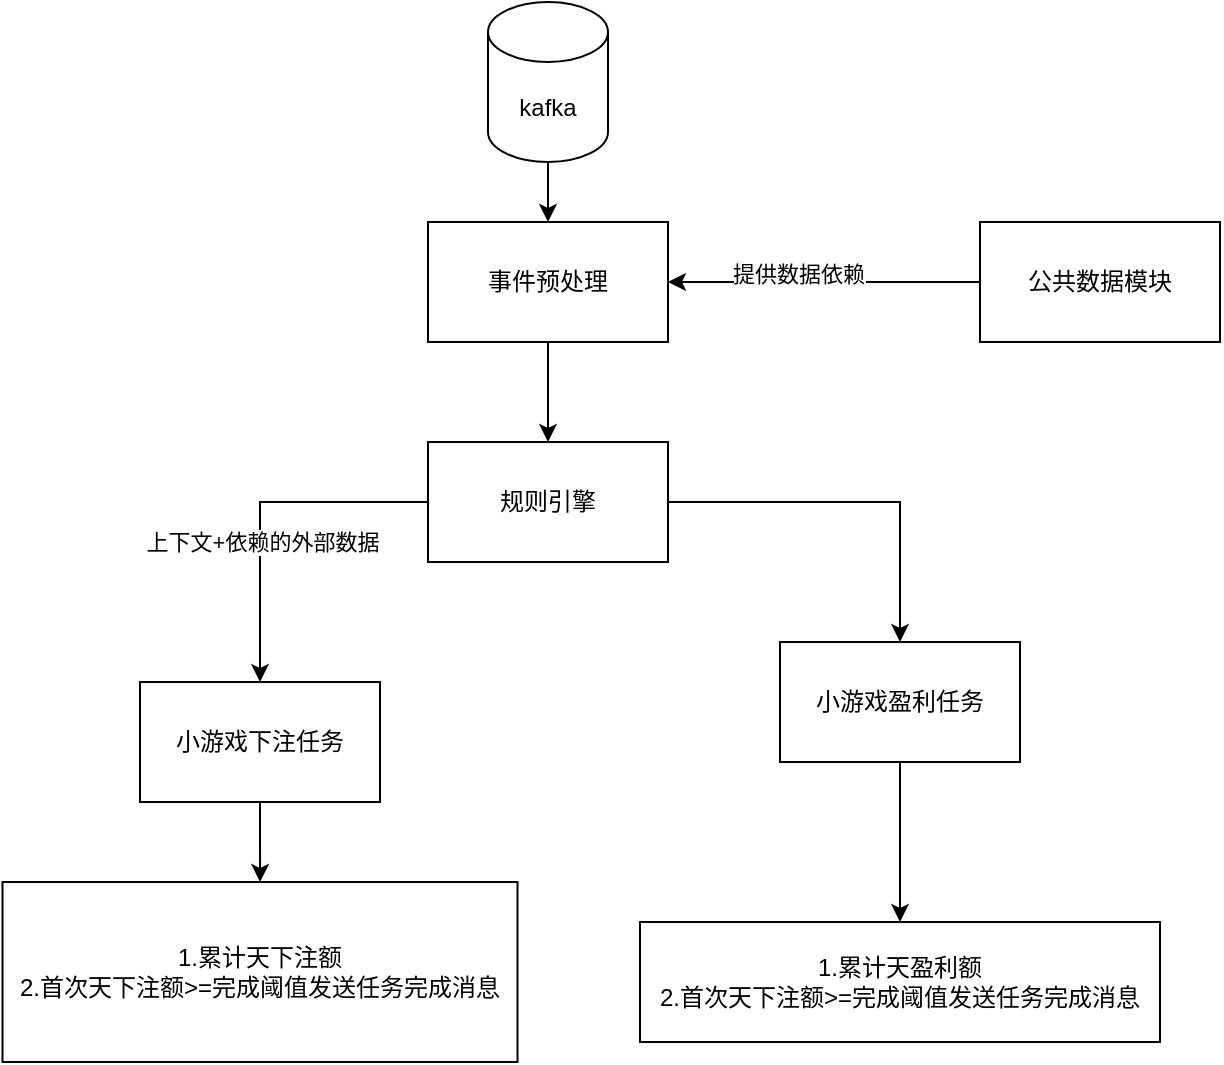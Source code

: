 <mxfile version="21.6.6" type="github">
  <diagram name="第 1 页" id="-mFOCxZfS_cT_lnfD2RP">
    <mxGraphModel dx="1388" dy="1019" grid="1" gridSize="10" guides="1" tooltips="1" connect="1" arrows="1" fold="1" page="1" pageScale="1" pageWidth="827" pageHeight="1169" math="0" shadow="0">
      <root>
        <mxCell id="0" />
        <mxCell id="1" parent="0" />
        <mxCell id="hZOUT8HGUfMjCS3bmT7Y-15" value="" style="edgeStyle=orthogonalEdgeStyle;rounded=0;orthogonalLoop=1;jettySize=auto;html=1;" edge="1" parent="1" source="a8GOypt-1dUs1rcHn5vJ-2" target="hZOUT8HGUfMjCS3bmT7Y-2">
          <mxGeometry relative="1" as="geometry" />
        </mxCell>
        <mxCell id="a8GOypt-1dUs1rcHn5vJ-2" value="kafka" style="shape=cylinder3;whiteSpace=wrap;html=1;boundedLbl=1;backgroundOutline=1;size=15;" parent="1" vertex="1">
          <mxGeometry x="324" y="10" width="60" height="80" as="geometry" />
        </mxCell>
        <mxCell id="a8GOypt-1dUs1rcHn5vJ-10" style="edgeStyle=orthogonalEdgeStyle;rounded=0;orthogonalLoop=1;jettySize=auto;html=1;entryX=0.5;entryY=0;entryDx=0;entryDy=0;" parent="1" source="a8GOypt-1dUs1rcHn5vJ-3" target="a8GOypt-1dUs1rcHn5vJ-5" edge="1">
          <mxGeometry relative="1" as="geometry" />
        </mxCell>
        <mxCell id="a8GOypt-1dUs1rcHn5vJ-11" value="上下文+依赖的外部数据" style="edgeLabel;html=1;align=center;verticalAlign=middle;resizable=0;points=[];" parent="a8GOypt-1dUs1rcHn5vJ-10" vertex="1" connectable="0">
          <mxGeometry x="0.187" y="1" relative="1" as="geometry">
            <mxPoint as="offset" />
          </mxGeometry>
        </mxCell>
        <mxCell id="a8GOypt-1dUs1rcHn5vJ-14" style="edgeStyle=orthogonalEdgeStyle;rounded=0;orthogonalLoop=1;jettySize=auto;html=1;entryX=0.5;entryY=0;entryDx=0;entryDy=0;" parent="1" source="a8GOypt-1dUs1rcHn5vJ-3" target="a8GOypt-1dUs1rcHn5vJ-6" edge="1">
          <mxGeometry relative="1" as="geometry" />
        </mxCell>
        <mxCell id="a8GOypt-1dUs1rcHn5vJ-3" value="规则引擎" style="rounded=0;whiteSpace=wrap;html=1;" parent="1" vertex="1">
          <mxGeometry x="294" y="230" width="120" height="60" as="geometry" />
        </mxCell>
        <mxCell id="a8GOypt-1dUs1rcHn5vJ-13" style="edgeStyle=orthogonalEdgeStyle;rounded=0;orthogonalLoop=1;jettySize=auto;html=1;" parent="1" source="a8GOypt-1dUs1rcHn5vJ-5" target="a8GOypt-1dUs1rcHn5vJ-12" edge="1">
          <mxGeometry relative="1" as="geometry" />
        </mxCell>
        <mxCell id="a8GOypt-1dUs1rcHn5vJ-5" value="小游戏下注任务" style="rounded=0;whiteSpace=wrap;html=1;" parent="1" vertex="1">
          <mxGeometry x="150" y="350" width="120" height="60" as="geometry" />
        </mxCell>
        <mxCell id="a8GOypt-1dUs1rcHn5vJ-16" value="" style="edgeStyle=orthogonalEdgeStyle;rounded=0;orthogonalLoop=1;jettySize=auto;html=1;" parent="1" source="a8GOypt-1dUs1rcHn5vJ-6" target="a8GOypt-1dUs1rcHn5vJ-15" edge="1">
          <mxGeometry relative="1" as="geometry" />
        </mxCell>
        <mxCell id="a8GOypt-1dUs1rcHn5vJ-6" value="小游戏盈利任务" style="rounded=0;whiteSpace=wrap;html=1;" parent="1" vertex="1">
          <mxGeometry x="470" y="330" width="120" height="60" as="geometry" />
        </mxCell>
        <mxCell id="hZOUT8HGUfMjCS3bmT7Y-17" value="" style="edgeStyle=orthogonalEdgeStyle;rounded=0;orthogonalLoop=1;jettySize=auto;html=1;" edge="1" parent="1" source="a8GOypt-1dUs1rcHn5vJ-7" target="hZOUT8HGUfMjCS3bmT7Y-2">
          <mxGeometry relative="1" as="geometry" />
        </mxCell>
        <mxCell id="hZOUT8HGUfMjCS3bmT7Y-18" value="提供数据依赖" style="edgeLabel;html=1;align=center;verticalAlign=middle;resizable=0;points=[];" vertex="1" connectable="0" parent="hZOUT8HGUfMjCS3bmT7Y-17">
          <mxGeometry x="0.165" y="-4" relative="1" as="geometry">
            <mxPoint as="offset" />
          </mxGeometry>
        </mxCell>
        <mxCell id="a8GOypt-1dUs1rcHn5vJ-7" value="公共数据模块" style="rounded=0;whiteSpace=wrap;html=1;" parent="1" vertex="1">
          <mxGeometry x="570" y="120" width="120" height="60" as="geometry" />
        </mxCell>
        <mxCell id="a8GOypt-1dUs1rcHn5vJ-12" value="1.累计天下注额&lt;br&gt;2.首次天下注额&amp;gt;=完成阈值发送任务完成消息" style="rounded=0;whiteSpace=wrap;html=1;" parent="1" vertex="1">
          <mxGeometry x="81.25" y="450" width="257.5" height="90" as="geometry" />
        </mxCell>
        <mxCell id="a8GOypt-1dUs1rcHn5vJ-15" value="1.累计天盈利额&lt;br style=&quot;border-color: var(--border-color);&quot;&gt;2.首次天下注额&amp;gt;=完成阈值发送任务完成消息" style="rounded=0;whiteSpace=wrap;html=1;" parent="1" vertex="1">
          <mxGeometry x="400" y="470" width="260" height="60" as="geometry" />
        </mxCell>
        <mxCell id="hZOUT8HGUfMjCS3bmT7Y-16" value="" style="edgeStyle=orthogonalEdgeStyle;rounded=0;orthogonalLoop=1;jettySize=auto;html=1;" edge="1" parent="1" source="hZOUT8HGUfMjCS3bmT7Y-2" target="a8GOypt-1dUs1rcHn5vJ-3">
          <mxGeometry relative="1" as="geometry" />
        </mxCell>
        <mxCell id="hZOUT8HGUfMjCS3bmT7Y-2" value="事件预处理" style="rounded=0;whiteSpace=wrap;html=1;" vertex="1" parent="1">
          <mxGeometry x="294" y="120" width="120" height="60" as="geometry" />
        </mxCell>
      </root>
    </mxGraphModel>
  </diagram>
</mxfile>
